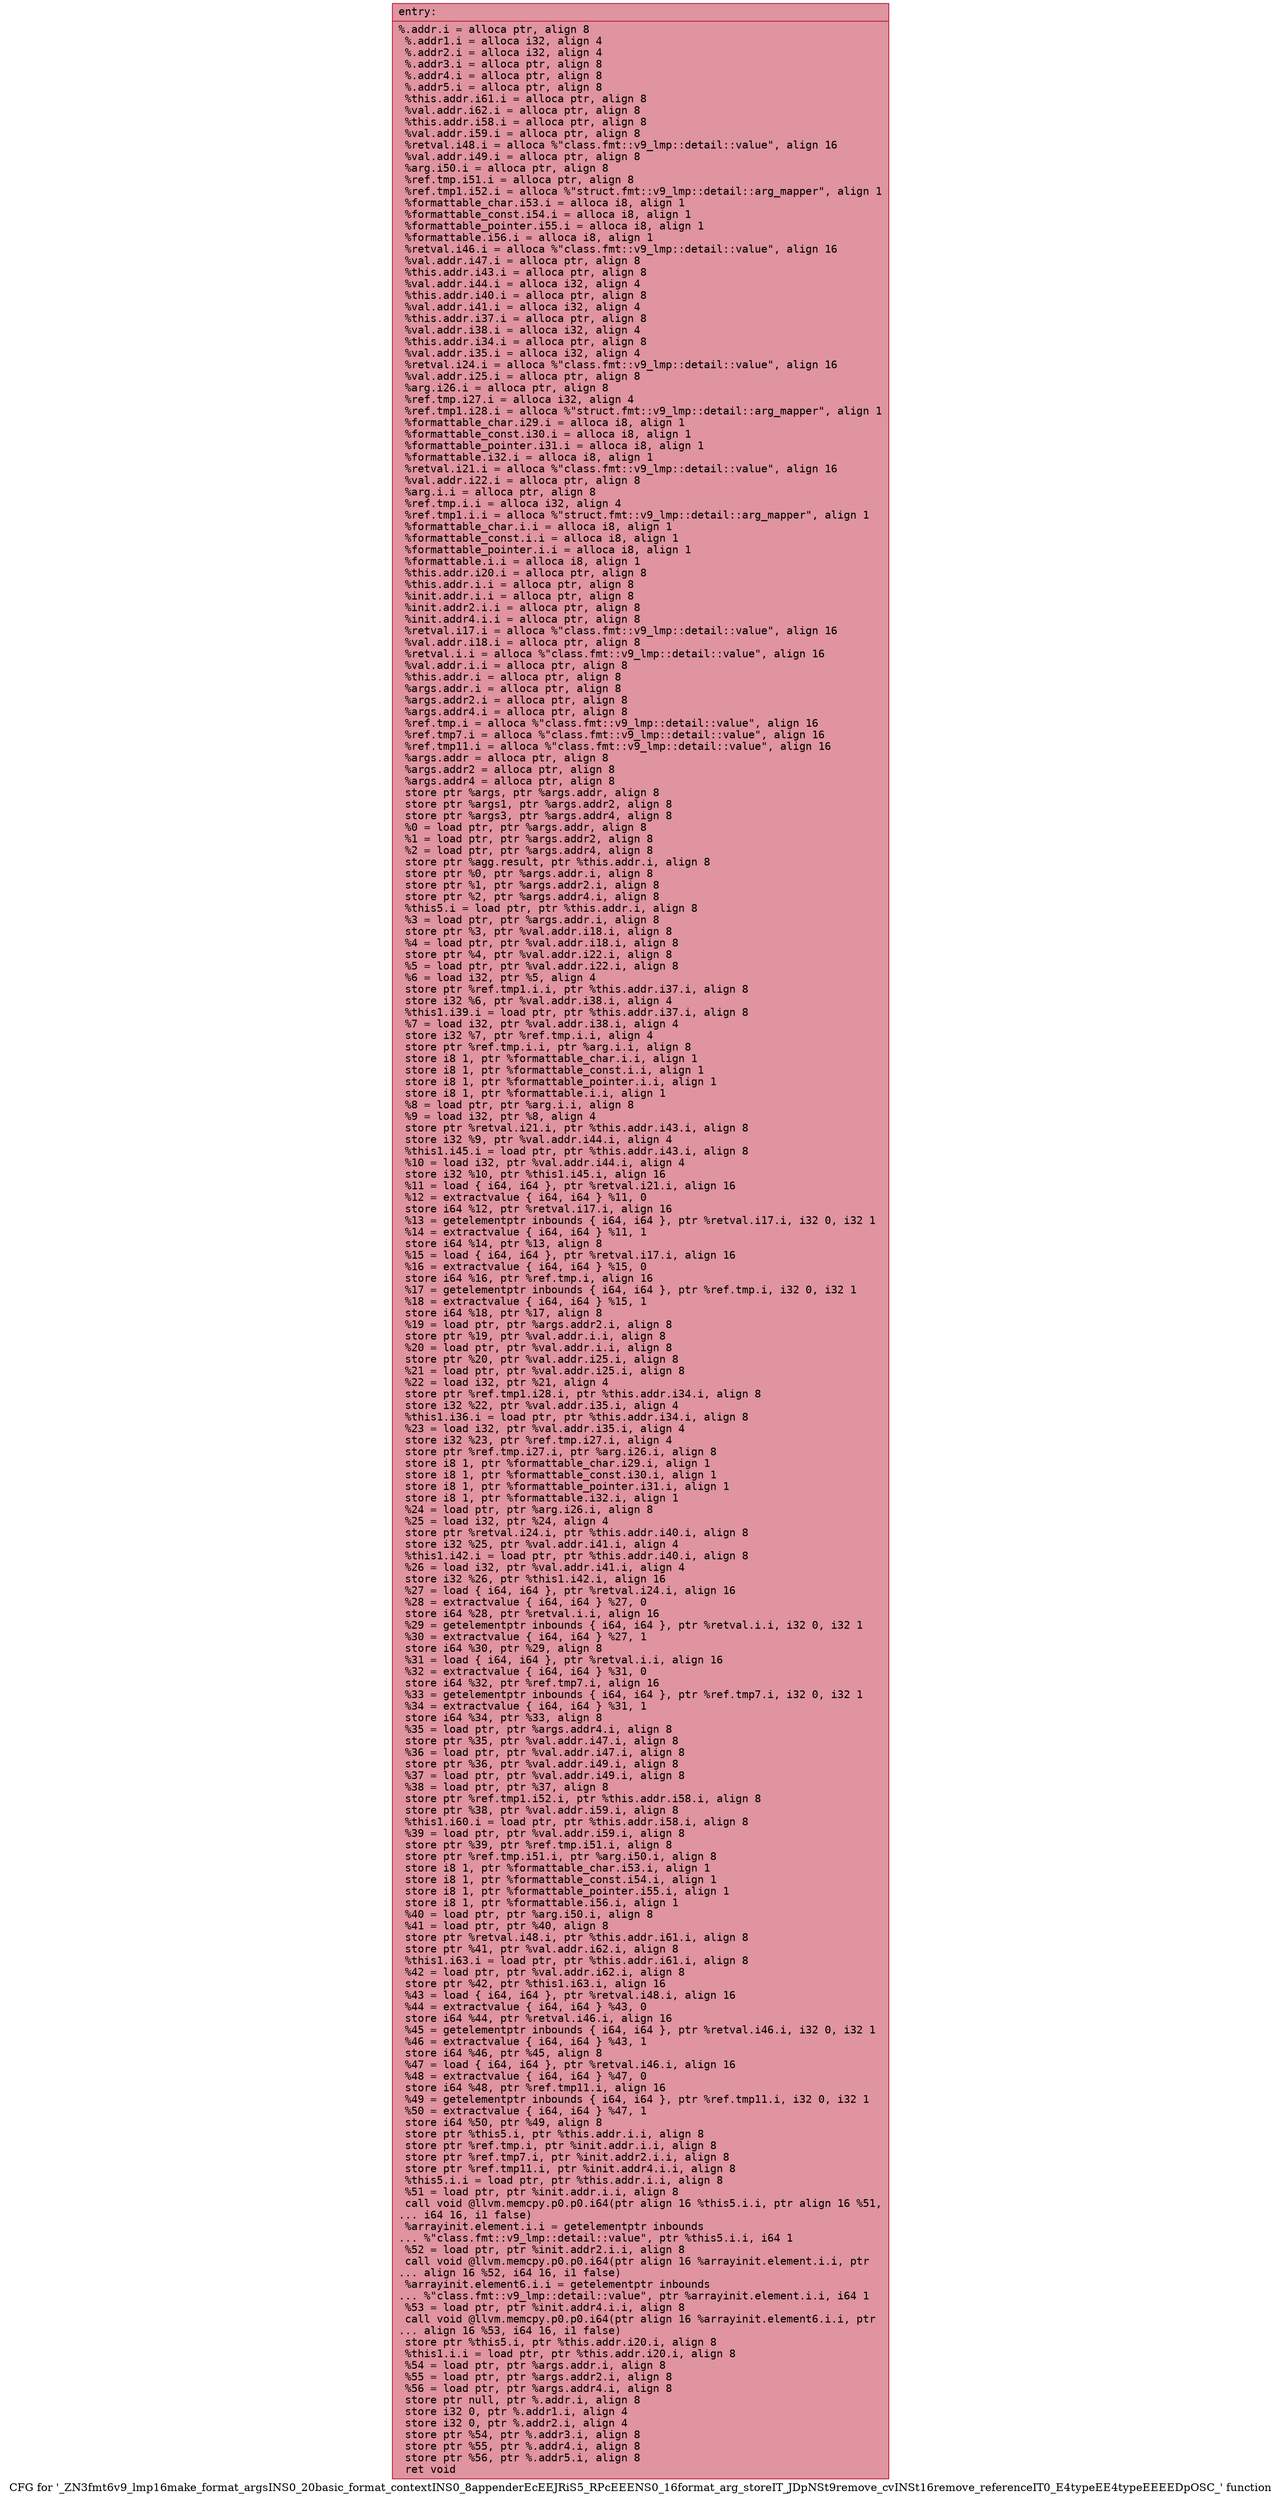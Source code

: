 digraph "CFG for '_ZN3fmt6v9_lmp16make_format_argsINS0_20basic_format_contextINS0_8appenderEcEEJRiS5_RPcEEENS0_16format_arg_storeIT_JDpNSt9remove_cvINSt16remove_referenceIT0_E4typeEE4typeEEEEDpOSC_' function" {
	label="CFG for '_ZN3fmt6v9_lmp16make_format_argsINS0_20basic_format_contextINS0_8appenderEcEEJRiS5_RPcEEENS0_16format_arg_storeIT_JDpNSt9remove_cvINSt16remove_referenceIT0_E4typeEE4typeEEEEDpOSC_' function";

	Node0x55f58a435ce0 [shape=record,color="#b70d28ff", style=filled, fillcolor="#b70d2870" fontname="Courier",label="{entry:\l|  %.addr.i = alloca ptr, align 8\l  %.addr1.i = alloca i32, align 4\l  %.addr2.i = alloca i32, align 4\l  %.addr3.i = alloca ptr, align 8\l  %.addr4.i = alloca ptr, align 8\l  %.addr5.i = alloca ptr, align 8\l  %this.addr.i61.i = alloca ptr, align 8\l  %val.addr.i62.i = alloca ptr, align 8\l  %this.addr.i58.i = alloca ptr, align 8\l  %val.addr.i59.i = alloca ptr, align 8\l  %retval.i48.i = alloca %\"class.fmt::v9_lmp::detail::value\", align 16\l  %val.addr.i49.i = alloca ptr, align 8\l  %arg.i50.i = alloca ptr, align 8\l  %ref.tmp.i51.i = alloca ptr, align 8\l  %ref.tmp1.i52.i = alloca %\"struct.fmt::v9_lmp::detail::arg_mapper\", align 1\l  %formattable_char.i53.i = alloca i8, align 1\l  %formattable_const.i54.i = alloca i8, align 1\l  %formattable_pointer.i55.i = alloca i8, align 1\l  %formattable.i56.i = alloca i8, align 1\l  %retval.i46.i = alloca %\"class.fmt::v9_lmp::detail::value\", align 16\l  %val.addr.i47.i = alloca ptr, align 8\l  %this.addr.i43.i = alloca ptr, align 8\l  %val.addr.i44.i = alloca i32, align 4\l  %this.addr.i40.i = alloca ptr, align 8\l  %val.addr.i41.i = alloca i32, align 4\l  %this.addr.i37.i = alloca ptr, align 8\l  %val.addr.i38.i = alloca i32, align 4\l  %this.addr.i34.i = alloca ptr, align 8\l  %val.addr.i35.i = alloca i32, align 4\l  %retval.i24.i = alloca %\"class.fmt::v9_lmp::detail::value\", align 16\l  %val.addr.i25.i = alloca ptr, align 8\l  %arg.i26.i = alloca ptr, align 8\l  %ref.tmp.i27.i = alloca i32, align 4\l  %ref.tmp1.i28.i = alloca %\"struct.fmt::v9_lmp::detail::arg_mapper\", align 1\l  %formattable_char.i29.i = alloca i8, align 1\l  %formattable_const.i30.i = alloca i8, align 1\l  %formattable_pointer.i31.i = alloca i8, align 1\l  %formattable.i32.i = alloca i8, align 1\l  %retval.i21.i = alloca %\"class.fmt::v9_lmp::detail::value\", align 16\l  %val.addr.i22.i = alloca ptr, align 8\l  %arg.i.i = alloca ptr, align 8\l  %ref.tmp.i.i = alloca i32, align 4\l  %ref.tmp1.i.i = alloca %\"struct.fmt::v9_lmp::detail::arg_mapper\", align 1\l  %formattable_char.i.i = alloca i8, align 1\l  %formattable_const.i.i = alloca i8, align 1\l  %formattable_pointer.i.i = alloca i8, align 1\l  %formattable.i.i = alloca i8, align 1\l  %this.addr.i20.i = alloca ptr, align 8\l  %this.addr.i.i = alloca ptr, align 8\l  %init.addr.i.i = alloca ptr, align 8\l  %init.addr2.i.i = alloca ptr, align 8\l  %init.addr4.i.i = alloca ptr, align 8\l  %retval.i17.i = alloca %\"class.fmt::v9_lmp::detail::value\", align 16\l  %val.addr.i18.i = alloca ptr, align 8\l  %retval.i.i = alloca %\"class.fmt::v9_lmp::detail::value\", align 16\l  %val.addr.i.i = alloca ptr, align 8\l  %this.addr.i = alloca ptr, align 8\l  %args.addr.i = alloca ptr, align 8\l  %args.addr2.i = alloca ptr, align 8\l  %args.addr4.i = alloca ptr, align 8\l  %ref.tmp.i = alloca %\"class.fmt::v9_lmp::detail::value\", align 16\l  %ref.tmp7.i = alloca %\"class.fmt::v9_lmp::detail::value\", align 16\l  %ref.tmp11.i = alloca %\"class.fmt::v9_lmp::detail::value\", align 16\l  %args.addr = alloca ptr, align 8\l  %args.addr2 = alloca ptr, align 8\l  %args.addr4 = alloca ptr, align 8\l  store ptr %args, ptr %args.addr, align 8\l  store ptr %args1, ptr %args.addr2, align 8\l  store ptr %args3, ptr %args.addr4, align 8\l  %0 = load ptr, ptr %args.addr, align 8\l  %1 = load ptr, ptr %args.addr2, align 8\l  %2 = load ptr, ptr %args.addr4, align 8\l  store ptr %agg.result, ptr %this.addr.i, align 8\l  store ptr %0, ptr %args.addr.i, align 8\l  store ptr %1, ptr %args.addr2.i, align 8\l  store ptr %2, ptr %args.addr4.i, align 8\l  %this5.i = load ptr, ptr %this.addr.i, align 8\l  %3 = load ptr, ptr %args.addr.i, align 8\l  store ptr %3, ptr %val.addr.i18.i, align 8\l  %4 = load ptr, ptr %val.addr.i18.i, align 8\l  store ptr %4, ptr %val.addr.i22.i, align 8\l  %5 = load ptr, ptr %val.addr.i22.i, align 8\l  %6 = load i32, ptr %5, align 4\l  store ptr %ref.tmp1.i.i, ptr %this.addr.i37.i, align 8\l  store i32 %6, ptr %val.addr.i38.i, align 4\l  %this1.i39.i = load ptr, ptr %this.addr.i37.i, align 8\l  %7 = load i32, ptr %val.addr.i38.i, align 4\l  store i32 %7, ptr %ref.tmp.i.i, align 4\l  store ptr %ref.tmp.i.i, ptr %arg.i.i, align 8\l  store i8 1, ptr %formattable_char.i.i, align 1\l  store i8 1, ptr %formattable_const.i.i, align 1\l  store i8 1, ptr %formattable_pointer.i.i, align 1\l  store i8 1, ptr %formattable.i.i, align 1\l  %8 = load ptr, ptr %arg.i.i, align 8\l  %9 = load i32, ptr %8, align 4\l  store ptr %retval.i21.i, ptr %this.addr.i43.i, align 8\l  store i32 %9, ptr %val.addr.i44.i, align 4\l  %this1.i45.i = load ptr, ptr %this.addr.i43.i, align 8\l  %10 = load i32, ptr %val.addr.i44.i, align 4\l  store i32 %10, ptr %this1.i45.i, align 16\l  %11 = load \{ i64, i64 \}, ptr %retval.i21.i, align 16\l  %12 = extractvalue \{ i64, i64 \} %11, 0\l  store i64 %12, ptr %retval.i17.i, align 16\l  %13 = getelementptr inbounds \{ i64, i64 \}, ptr %retval.i17.i, i32 0, i32 1\l  %14 = extractvalue \{ i64, i64 \} %11, 1\l  store i64 %14, ptr %13, align 8\l  %15 = load \{ i64, i64 \}, ptr %retval.i17.i, align 16\l  %16 = extractvalue \{ i64, i64 \} %15, 0\l  store i64 %16, ptr %ref.tmp.i, align 16\l  %17 = getelementptr inbounds \{ i64, i64 \}, ptr %ref.tmp.i, i32 0, i32 1\l  %18 = extractvalue \{ i64, i64 \} %15, 1\l  store i64 %18, ptr %17, align 8\l  %19 = load ptr, ptr %args.addr2.i, align 8\l  store ptr %19, ptr %val.addr.i.i, align 8\l  %20 = load ptr, ptr %val.addr.i.i, align 8\l  store ptr %20, ptr %val.addr.i25.i, align 8\l  %21 = load ptr, ptr %val.addr.i25.i, align 8\l  %22 = load i32, ptr %21, align 4\l  store ptr %ref.tmp1.i28.i, ptr %this.addr.i34.i, align 8\l  store i32 %22, ptr %val.addr.i35.i, align 4\l  %this1.i36.i = load ptr, ptr %this.addr.i34.i, align 8\l  %23 = load i32, ptr %val.addr.i35.i, align 4\l  store i32 %23, ptr %ref.tmp.i27.i, align 4\l  store ptr %ref.tmp.i27.i, ptr %arg.i26.i, align 8\l  store i8 1, ptr %formattable_char.i29.i, align 1\l  store i8 1, ptr %formattable_const.i30.i, align 1\l  store i8 1, ptr %formattable_pointer.i31.i, align 1\l  store i8 1, ptr %formattable.i32.i, align 1\l  %24 = load ptr, ptr %arg.i26.i, align 8\l  %25 = load i32, ptr %24, align 4\l  store ptr %retval.i24.i, ptr %this.addr.i40.i, align 8\l  store i32 %25, ptr %val.addr.i41.i, align 4\l  %this1.i42.i = load ptr, ptr %this.addr.i40.i, align 8\l  %26 = load i32, ptr %val.addr.i41.i, align 4\l  store i32 %26, ptr %this1.i42.i, align 16\l  %27 = load \{ i64, i64 \}, ptr %retval.i24.i, align 16\l  %28 = extractvalue \{ i64, i64 \} %27, 0\l  store i64 %28, ptr %retval.i.i, align 16\l  %29 = getelementptr inbounds \{ i64, i64 \}, ptr %retval.i.i, i32 0, i32 1\l  %30 = extractvalue \{ i64, i64 \} %27, 1\l  store i64 %30, ptr %29, align 8\l  %31 = load \{ i64, i64 \}, ptr %retval.i.i, align 16\l  %32 = extractvalue \{ i64, i64 \} %31, 0\l  store i64 %32, ptr %ref.tmp7.i, align 16\l  %33 = getelementptr inbounds \{ i64, i64 \}, ptr %ref.tmp7.i, i32 0, i32 1\l  %34 = extractvalue \{ i64, i64 \} %31, 1\l  store i64 %34, ptr %33, align 8\l  %35 = load ptr, ptr %args.addr4.i, align 8\l  store ptr %35, ptr %val.addr.i47.i, align 8\l  %36 = load ptr, ptr %val.addr.i47.i, align 8\l  store ptr %36, ptr %val.addr.i49.i, align 8\l  %37 = load ptr, ptr %val.addr.i49.i, align 8\l  %38 = load ptr, ptr %37, align 8\l  store ptr %ref.tmp1.i52.i, ptr %this.addr.i58.i, align 8\l  store ptr %38, ptr %val.addr.i59.i, align 8\l  %this1.i60.i = load ptr, ptr %this.addr.i58.i, align 8\l  %39 = load ptr, ptr %val.addr.i59.i, align 8\l  store ptr %39, ptr %ref.tmp.i51.i, align 8\l  store ptr %ref.tmp.i51.i, ptr %arg.i50.i, align 8\l  store i8 1, ptr %formattable_char.i53.i, align 1\l  store i8 1, ptr %formattable_const.i54.i, align 1\l  store i8 1, ptr %formattable_pointer.i55.i, align 1\l  store i8 1, ptr %formattable.i56.i, align 1\l  %40 = load ptr, ptr %arg.i50.i, align 8\l  %41 = load ptr, ptr %40, align 8\l  store ptr %retval.i48.i, ptr %this.addr.i61.i, align 8\l  store ptr %41, ptr %val.addr.i62.i, align 8\l  %this1.i63.i = load ptr, ptr %this.addr.i61.i, align 8\l  %42 = load ptr, ptr %val.addr.i62.i, align 8\l  store ptr %42, ptr %this1.i63.i, align 16\l  %43 = load \{ i64, i64 \}, ptr %retval.i48.i, align 16\l  %44 = extractvalue \{ i64, i64 \} %43, 0\l  store i64 %44, ptr %retval.i46.i, align 16\l  %45 = getelementptr inbounds \{ i64, i64 \}, ptr %retval.i46.i, i32 0, i32 1\l  %46 = extractvalue \{ i64, i64 \} %43, 1\l  store i64 %46, ptr %45, align 8\l  %47 = load \{ i64, i64 \}, ptr %retval.i46.i, align 16\l  %48 = extractvalue \{ i64, i64 \} %47, 0\l  store i64 %48, ptr %ref.tmp11.i, align 16\l  %49 = getelementptr inbounds \{ i64, i64 \}, ptr %ref.tmp11.i, i32 0, i32 1\l  %50 = extractvalue \{ i64, i64 \} %47, 1\l  store i64 %50, ptr %49, align 8\l  store ptr %this5.i, ptr %this.addr.i.i, align 8\l  store ptr %ref.tmp.i, ptr %init.addr.i.i, align 8\l  store ptr %ref.tmp7.i, ptr %init.addr2.i.i, align 8\l  store ptr %ref.tmp11.i, ptr %init.addr4.i.i, align 8\l  %this5.i.i = load ptr, ptr %this.addr.i.i, align 8\l  %51 = load ptr, ptr %init.addr.i.i, align 8\l  call void @llvm.memcpy.p0.p0.i64(ptr align 16 %this5.i.i, ptr align 16 %51,\l... i64 16, i1 false)\l  %arrayinit.element.i.i = getelementptr inbounds\l... %\"class.fmt::v9_lmp::detail::value\", ptr %this5.i.i, i64 1\l  %52 = load ptr, ptr %init.addr2.i.i, align 8\l  call void @llvm.memcpy.p0.p0.i64(ptr align 16 %arrayinit.element.i.i, ptr\l... align 16 %52, i64 16, i1 false)\l  %arrayinit.element6.i.i = getelementptr inbounds\l... %\"class.fmt::v9_lmp::detail::value\", ptr %arrayinit.element.i.i, i64 1\l  %53 = load ptr, ptr %init.addr4.i.i, align 8\l  call void @llvm.memcpy.p0.p0.i64(ptr align 16 %arrayinit.element6.i.i, ptr\l... align 16 %53, i64 16, i1 false)\l  store ptr %this5.i, ptr %this.addr.i20.i, align 8\l  %this1.i.i = load ptr, ptr %this.addr.i20.i, align 8\l  %54 = load ptr, ptr %args.addr.i, align 8\l  %55 = load ptr, ptr %args.addr2.i, align 8\l  %56 = load ptr, ptr %args.addr4.i, align 8\l  store ptr null, ptr %.addr.i, align 8\l  store i32 0, ptr %.addr1.i, align 4\l  store i32 0, ptr %.addr2.i, align 4\l  store ptr %54, ptr %.addr3.i, align 8\l  store ptr %55, ptr %.addr4.i, align 8\l  store ptr %56, ptr %.addr5.i, align 8\l  ret void\l}"];
}
